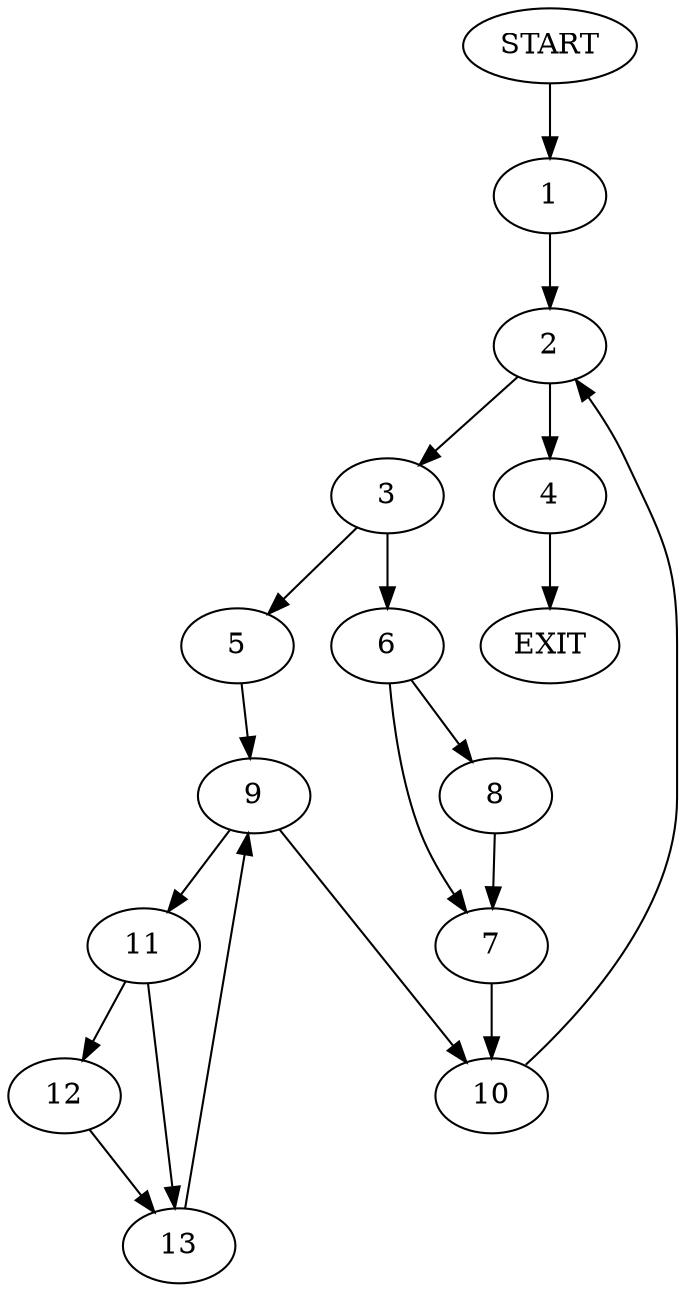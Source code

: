 digraph {
0 [label="START"]
14 [label="EXIT"]
0 -> 1
1 -> 2
2 -> 3
2 -> 4
4 -> 14
3 -> 5
3 -> 6
6 -> 7
6 -> 8
5 -> 9
7 -> 10
8 -> 7
10 -> 2
9 -> 11
9 -> 10
11 -> 12
11 -> 13
13 -> 9
12 -> 13
}
